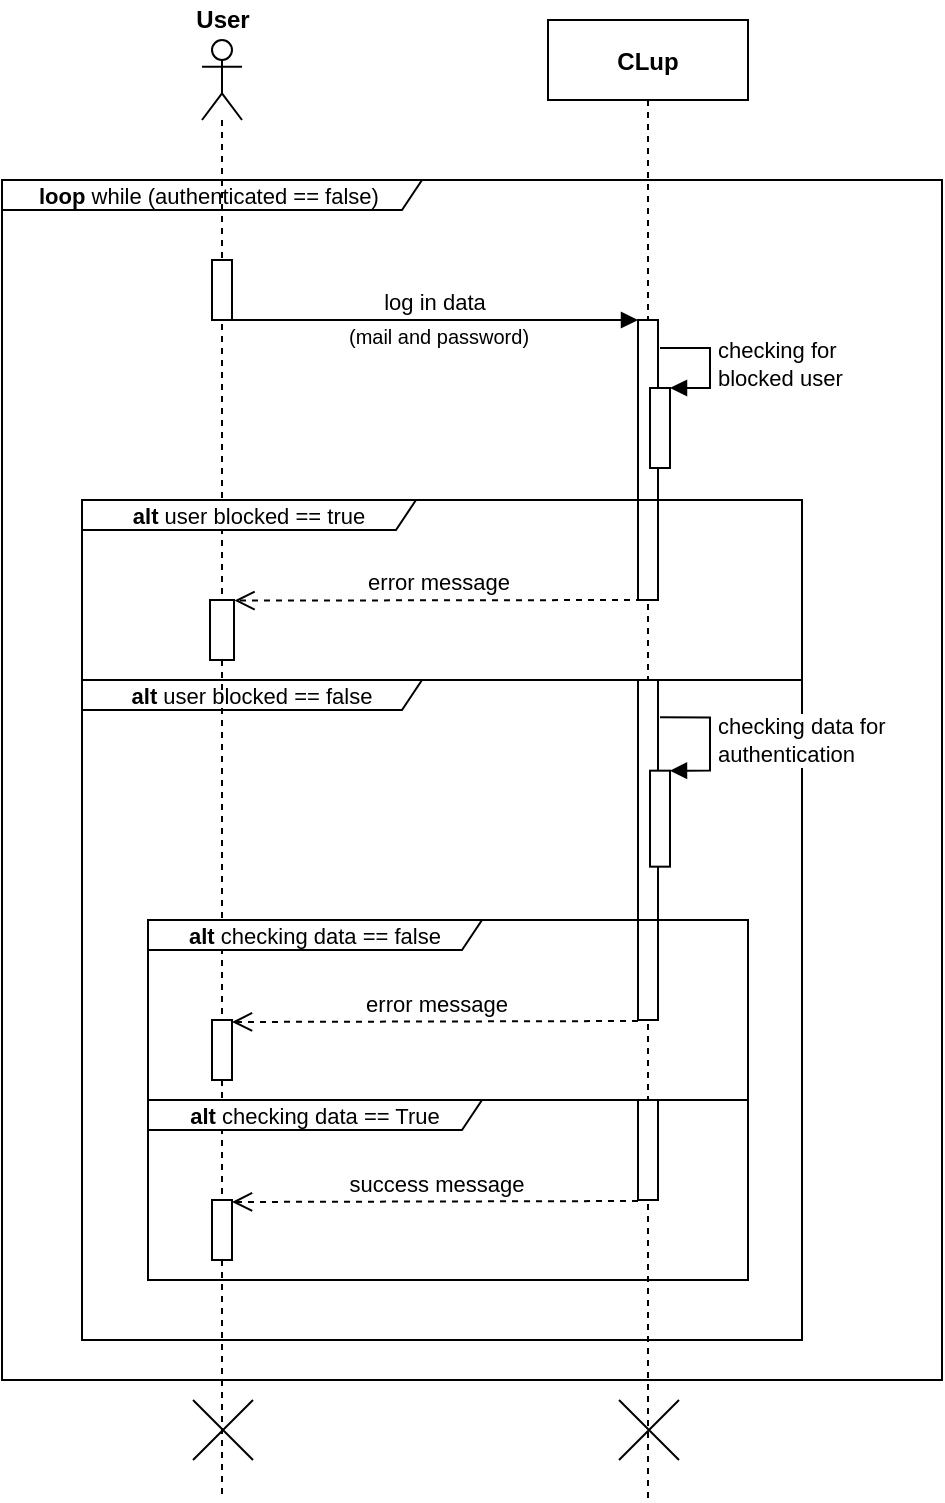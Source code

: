 <mxfile version="13.10.9" type="device"><diagram id="kgpKYQtTHZ0yAKxKKP6v" name="Page-1"><mxGraphModel dx="1826" dy="747" grid="1" gridSize="10" guides="1" tooltips="1" connect="1" arrows="1" fold="1" page="1" pageScale="1" pageWidth="850" pageHeight="1100" math="0" shadow="0"><root><mxCell id="0"/><mxCell id="1" parent="0"/><mxCell id="kzGksdeFTnJdcm25KKNY-11" value="&lt;font style=&quot;font-size: 11px&quot;&gt;&lt;b&gt;loop&lt;/b&gt; while (authenticated == false)&amp;nbsp;&lt;/font&gt;" style="shape=umlFrame;whiteSpace=wrap;html=1;width=210;height=15;" parent="1" vertex="1"><mxGeometry x="80" y="90" width="470" height="600" as="geometry"/></mxCell><mxCell id="J4I9d78ziZkgH9gu7jEc-18" value="&lt;b style=&quot;font-size: 11px&quot;&gt;alt&lt;/b&gt;&lt;span style=&quot;font-size: 11px&quot;&gt;&amp;nbsp;user blocked == false&lt;/span&gt;" style="shape=umlFrame;whiteSpace=wrap;html=1;width=170;height=15;" vertex="1" parent="1"><mxGeometry x="120" y="340" width="360" height="330" as="geometry"/></mxCell><mxCell id="3nuBFxr9cyL0pnOWT2aG-5" value="CLup" style="shape=umlLifeline;perimeter=lifelinePerimeter;container=1;collapsible=0;recursiveResize=0;rounded=0;shadow=0;strokeWidth=1;fontStyle=1" parent="1" vertex="1"><mxGeometry x="353" y="10" width="100" height="740" as="geometry"/></mxCell><mxCell id="kzGksdeFTnJdcm25KKNY-10" value="" style="group" parent="3nuBFxr9cyL0pnOWT2aG-5" vertex="1" connectable="0"><mxGeometry x="45" y="150" width="36" height="90" as="geometry"/></mxCell><mxCell id="3nuBFxr9cyL0pnOWT2aG-6" value="" style="points=[];perimeter=orthogonalPerimeter;rounded=0;shadow=0;strokeWidth=1;" parent="kzGksdeFTnJdcm25KKNY-10" vertex="1"><mxGeometry width="10" height="90.0" as="geometry"/></mxCell><mxCell id="kzGksdeFTnJdcm25KKNY-12" value="" style="html=1;points=[];perimeter=orthogonalPerimeter;" parent="kzGksdeFTnJdcm25KKNY-10" vertex="1"><mxGeometry x="6" y="34" width="10" height="40.0" as="geometry"/></mxCell><mxCell id="kzGksdeFTnJdcm25KKNY-13" value="checking for&amp;nbsp;&lt;br&gt;blocked user" style="edgeStyle=orthogonalEdgeStyle;html=1;align=left;spacingLeft=2;endArrow=block;rounded=0;entryX=1;entryY=0;" parent="kzGksdeFTnJdcm25KKNY-10" target="kzGksdeFTnJdcm25KKNY-12" edge="1"><mxGeometry relative="1" as="geometry"><mxPoint x="11" y="14.0" as="sourcePoint"/><Array as="points"><mxPoint x="36" y="14.0"/></Array></mxGeometry></mxCell><mxCell id="kzGksdeFTnJdcm25KKNY-20" value="" style="shape=umlDestroy;" parent="3nuBFxr9cyL0pnOWT2aG-5" vertex="1"><mxGeometry x="35.5" y="690" width="30" height="30" as="geometry"/></mxCell><mxCell id="J4I9d78ziZkgH9gu7jEc-10" value="" style="group" vertex="1" connectable="0" parent="3nuBFxr9cyL0pnOWT2aG-5"><mxGeometry x="45" y="330" width="36" height="120" as="geometry"/></mxCell><mxCell id="J4I9d78ziZkgH9gu7jEc-11" value="" style="points=[];perimeter=orthogonalPerimeter;rounded=0;shadow=0;strokeWidth=1;" vertex="1" parent="J4I9d78ziZkgH9gu7jEc-10"><mxGeometry width="10" height="120" as="geometry"/></mxCell><mxCell id="J4I9d78ziZkgH9gu7jEc-12" value="" style="html=1;points=[];perimeter=orthogonalPerimeter;" vertex="1" parent="J4I9d78ziZkgH9gu7jEc-10"><mxGeometry x="6" y="45.333" width="10" height="48" as="geometry"/></mxCell><mxCell id="J4I9d78ziZkgH9gu7jEc-13" value="checking data for&lt;br&gt;authentication" style="edgeStyle=orthogonalEdgeStyle;html=1;align=left;spacingLeft=2;endArrow=block;rounded=0;entryX=1;entryY=0;" edge="1" parent="J4I9d78ziZkgH9gu7jEc-10" target="J4I9d78ziZkgH9gu7jEc-12"><mxGeometry relative="1" as="geometry"><mxPoint x="11" y="18.667" as="sourcePoint"/><Array as="points"><mxPoint x="36" y="18.667"/></Array></mxGeometry></mxCell><mxCell id="kzGksdeFTnJdcm25KKNY-1" value="" style="shape=umlLifeline;participant=umlActor;perimeter=lifelinePerimeter;whiteSpace=wrap;html=1;container=0;collapsible=0;recursiveResize=0;verticalAlign=top;spacingTop=36;outlineConnect=0;size=40;" parent="1" vertex="1"><mxGeometry x="180" y="20" width="20" height="730" as="geometry"/></mxCell><mxCell id="kzGksdeFTnJdcm25KKNY-2" value="&lt;b&gt;User&lt;/b&gt;" style="text;html=1;align=center;verticalAlign=middle;resizable=0;points=[];autosize=1;" parent="1" vertex="1"><mxGeometry x="170" width="40" height="20" as="geometry"/></mxCell><mxCell id="kzGksdeFTnJdcm25KKNY-7" value="" style="group" parent="1" vertex="1" connectable="0"><mxGeometry x="243" y="158" width="110" height="32" as="geometry"/></mxCell><mxCell id="kzGksdeFTnJdcm25KKNY-3" value="&lt;font style=&quot;font-size: 10px&quot;&gt;(mail and password)&lt;/font&gt;" style="text;html=1;align=center;verticalAlign=middle;resizable=0;points=[];autosize=1;" parent="kzGksdeFTnJdcm25KKNY-7" vertex="1"><mxGeometry width="110" height="20" as="geometry"/></mxCell><mxCell id="3nuBFxr9cyL0pnOWT2aG-8" value="log in data" style="verticalAlign=bottom;endArrow=block;entryX=0;entryY=0;shadow=0;strokeWidth=1;" parent="1" source="3nuBFxr9cyL0pnOWT2aG-2" target="3nuBFxr9cyL0pnOWT2aG-6" edge="1"><mxGeometry relative="1" as="geometry"><mxPoint x="275" y="160" as="sourcePoint"/><Array as="points"/></mxGeometry></mxCell><mxCell id="3nuBFxr9cyL0pnOWT2aG-2" value="" style="points=[];perimeter=orthogonalPerimeter;rounded=0;shadow=0;strokeWidth=1;" parent="1" vertex="1"><mxGeometry x="185" y="130" width="10" height="30" as="geometry"/></mxCell><mxCell id="kzGksdeFTnJdcm25KKNY-19" value="" style="shape=umlDestroy;" parent="1" vertex="1"><mxGeometry x="175.5" y="700" width="30" height="30" as="geometry"/></mxCell><mxCell id="J4I9d78ziZkgH9gu7jEc-4" value="" style="group" vertex="1" connectable="0" parent="1"><mxGeometry x="120" y="250" width="360" height="120" as="geometry"/></mxCell><mxCell id="kzGksdeFTnJdcm25KKNY-14" value="&lt;font style=&quot;font-size: 11px&quot;&gt;&lt;b&gt;alt&lt;/b&gt; user blocked == true&lt;/font&gt;" style="shape=umlFrame;whiteSpace=wrap;html=1;width=167;height=15;" parent="J4I9d78ziZkgH9gu7jEc-4" vertex="1"><mxGeometry width="360.0" height="90" as="geometry"/></mxCell><mxCell id="kzGksdeFTnJdcm25KKNY-18" value="" style="html=1;points=[];perimeter=orthogonalPerimeter;" parent="J4I9d78ziZkgH9gu7jEc-4" vertex="1"><mxGeometry x="64" y="50" width="12.0" height="30" as="geometry"/></mxCell><mxCell id="J4I9d78ziZkgH9gu7jEc-3" value="error message" style="html=1;verticalAlign=bottom;endArrow=open;dashed=1;endSize=8;entryX=1.021;entryY=0.01;entryDx=0;entryDy=0;entryPerimeter=0;" edge="1" parent="J4I9d78ziZkgH9gu7jEc-4" target="kzGksdeFTnJdcm25KKNY-18"><mxGeometry relative="1" as="geometry"><mxPoint x="280" y="50" as="sourcePoint"/><mxPoint x="74.4" y="50" as="targetPoint"/></mxGeometry></mxCell><mxCell id="J4I9d78ziZkgH9gu7jEc-17" value="" style="html=1;points=[];perimeter=orthogonalPerimeter;" vertex="1" parent="J4I9d78ziZkgH9gu7jEc-4"><mxGeometry x="278" width="10" height="50" as="geometry"/></mxCell><mxCell id="J4I9d78ziZkgH9gu7jEc-5" value="" style="group" vertex="1" connectable="0" parent="1"><mxGeometry x="153" y="550" width="300" height="120" as="geometry"/></mxCell><mxCell id="J4I9d78ziZkgH9gu7jEc-16" value="" style="group" vertex="1" connectable="0" parent="J4I9d78ziZkgH9gu7jEc-5"><mxGeometry y="-90" width="300" height="90" as="geometry"/></mxCell><mxCell id="J4I9d78ziZkgH9gu7jEc-6" value="&lt;font style=&quot;font-size: 11px&quot;&gt;&lt;b&gt;alt&lt;/b&gt; checking data == false&lt;/font&gt;" style="shape=umlFrame;whiteSpace=wrap;html=1;width=167;height=15;" vertex="1" parent="J4I9d78ziZkgH9gu7jEc-16"><mxGeometry width="300" height="90" as="geometry"/></mxCell><mxCell id="J4I9d78ziZkgH9gu7jEc-7" value="" style="html=1;points=[];perimeter=orthogonalPerimeter;" vertex="1" parent="J4I9d78ziZkgH9gu7jEc-16"><mxGeometry x="245" width="10" height="50" as="geometry"/></mxCell><mxCell id="J4I9d78ziZkgH9gu7jEc-8" value="" style="html=1;points=[];perimeter=orthogonalPerimeter;" vertex="1" parent="J4I9d78ziZkgH9gu7jEc-16"><mxGeometry x="32" y="50" width="10" height="30" as="geometry"/></mxCell><mxCell id="J4I9d78ziZkgH9gu7jEc-9" value="error message" style="html=1;verticalAlign=bottom;endArrow=open;dashed=1;endSize=8;" edge="1" parent="J4I9d78ziZkgH9gu7jEc-16"><mxGeometry relative="1" as="geometry"><mxPoint x="245" y="50.5" as="sourcePoint"/><mxPoint x="42" y="51" as="targetPoint"/></mxGeometry></mxCell><mxCell id="J4I9d78ziZkgH9gu7jEc-19" value="" style="group" vertex="1" connectable="0" parent="1"><mxGeometry x="153" y="550" width="300" height="90" as="geometry"/></mxCell><mxCell id="J4I9d78ziZkgH9gu7jEc-20" value="&lt;font style=&quot;font-size: 11px&quot;&gt;&lt;b&gt;alt&lt;/b&gt; checking data == True&lt;/font&gt;" style="shape=umlFrame;whiteSpace=wrap;html=1;width=167;height=15;" vertex="1" parent="J4I9d78ziZkgH9gu7jEc-19"><mxGeometry width="300" height="90" as="geometry"/></mxCell><mxCell id="J4I9d78ziZkgH9gu7jEc-21" value="" style="html=1;points=[];perimeter=orthogonalPerimeter;" vertex="1" parent="J4I9d78ziZkgH9gu7jEc-19"><mxGeometry x="245" width="10" height="50" as="geometry"/></mxCell><mxCell id="J4I9d78ziZkgH9gu7jEc-22" value="" style="html=1;points=[];perimeter=orthogonalPerimeter;" vertex="1" parent="J4I9d78ziZkgH9gu7jEc-19"><mxGeometry x="32" y="50" width="10" height="30" as="geometry"/></mxCell><mxCell id="J4I9d78ziZkgH9gu7jEc-23" value="success message" style="html=1;verticalAlign=bottom;endArrow=open;dashed=1;endSize=8;" edge="1" parent="J4I9d78ziZkgH9gu7jEc-19"><mxGeometry relative="1" as="geometry"><mxPoint x="245" y="50.5" as="sourcePoint"/><mxPoint x="42" y="51" as="targetPoint"/></mxGeometry></mxCell></root></mxGraphModel></diagram></mxfile>